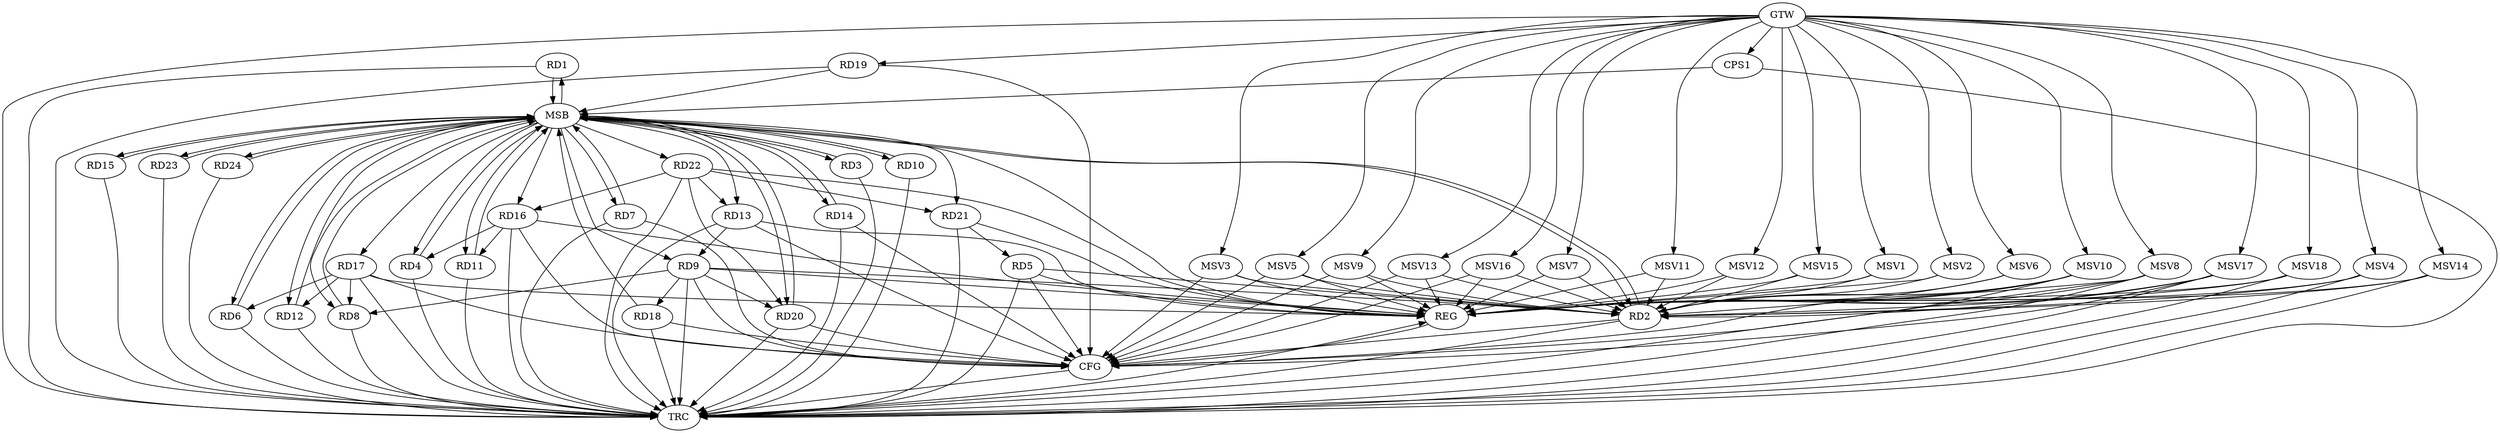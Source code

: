 strict digraph G {
  RD1 [ label="RD1" ];
  RD2 [ label="RD2" ];
  RD3 [ label="RD3" ];
  RD4 [ label="RD4" ];
  RD5 [ label="RD5" ];
  RD6 [ label="RD6" ];
  RD7 [ label="RD7" ];
  RD8 [ label="RD8" ];
  RD9 [ label="RD9" ];
  RD10 [ label="RD10" ];
  RD11 [ label="RD11" ];
  RD12 [ label="RD12" ];
  RD13 [ label="RD13" ];
  RD14 [ label="RD14" ];
  RD15 [ label="RD15" ];
  RD16 [ label="RD16" ];
  RD17 [ label="RD17" ];
  RD18 [ label="RD18" ];
  RD19 [ label="RD19" ];
  RD20 [ label="RD20" ];
  RD21 [ label="RD21" ];
  RD22 [ label="RD22" ];
  RD23 [ label="RD23" ];
  RD24 [ label="RD24" ];
  CPS1 [ label="CPS1" ];
  GTW [ label="GTW" ];
  REG [ label="REG" ];
  MSB [ label="MSB" ];
  CFG [ label="CFG" ];
  TRC [ label="TRC" ];
  MSV1 [ label="MSV1" ];
  MSV2 [ label="MSV2" ];
  MSV3 [ label="MSV3" ];
  MSV4 [ label="MSV4" ];
  MSV5 [ label="MSV5" ];
  MSV6 [ label="MSV6" ];
  MSV7 [ label="MSV7" ];
  MSV8 [ label="MSV8" ];
  MSV9 [ label="MSV9" ];
  MSV10 [ label="MSV10" ];
  MSV11 [ label="MSV11" ];
  MSV12 [ label="MSV12" ];
  MSV13 [ label="MSV13" ];
  MSV14 [ label="MSV14" ];
  MSV15 [ label="MSV15" ];
  MSV16 [ label="MSV16" ];
  MSV17 [ label="MSV17" ];
  MSV18 [ label="MSV18" ];
  RD5 -> RD2;
  RD9 -> RD2;
  RD16 -> RD4;
  RD21 -> RD5;
  RD17 -> RD6;
  RD9 -> RD8;
  RD17 -> RD8;
  RD13 -> RD9;
  RD9 -> RD18;
  RD9 -> RD20;
  RD16 -> RD11;
  RD17 -> RD12;
  RD22 -> RD13;
  RD22 -> RD16;
  RD22 -> RD20;
  RD22 -> RD21;
  GTW -> RD19;
  GTW -> CPS1;
  RD5 -> REG;
  RD9 -> REG;
  RD13 -> REG;
  RD16 -> REG;
  RD17 -> REG;
  RD21 -> REG;
  RD22 -> REG;
  RD1 -> MSB;
  MSB -> RD11;
  MSB -> RD12;
  MSB -> REG;
  RD2 -> MSB;
  RD3 -> MSB;
  MSB -> RD23;
  RD4 -> MSB;
  MSB -> RD1;
  MSB -> RD7;
  MSB -> RD9;
  MSB -> RD14;
  MSB -> RD17;
  RD6 -> MSB;
  RD7 -> MSB;
  MSB -> RD2;
  MSB -> RD24;
  RD8 -> MSB;
  MSB -> RD16;
  RD10 -> MSB;
  RD11 -> MSB;
  MSB -> RD15;
  MSB -> RD20;
  MSB -> RD21;
  RD12 -> MSB;
  RD14 -> MSB;
  MSB -> RD3;
  MSB -> RD4;
  MSB -> RD8;
  MSB -> RD13;
  MSB -> RD22;
  RD15 -> MSB;
  RD18 -> MSB;
  RD19 -> MSB;
  RD20 -> MSB;
  RD23 -> MSB;
  RD24 -> MSB;
  CPS1 -> MSB;
  MSB -> RD6;
  MSB -> RD10;
  RD14 -> CFG;
  RD9 -> CFG;
  RD20 -> CFG;
  RD5 -> CFG;
  RD13 -> CFG;
  RD16 -> CFG;
  RD19 -> CFG;
  RD17 -> CFG;
  RD2 -> CFG;
  RD7 -> CFG;
  RD18 -> CFG;
  REG -> CFG;
  RD1 -> TRC;
  RD2 -> TRC;
  RD3 -> TRC;
  RD4 -> TRC;
  RD5 -> TRC;
  RD6 -> TRC;
  RD7 -> TRC;
  RD8 -> TRC;
  RD9 -> TRC;
  RD10 -> TRC;
  RD11 -> TRC;
  RD12 -> TRC;
  RD13 -> TRC;
  RD14 -> TRC;
  RD15 -> TRC;
  RD16 -> TRC;
  RD17 -> TRC;
  RD18 -> TRC;
  RD19 -> TRC;
  RD20 -> TRC;
  RD21 -> TRC;
  RD22 -> TRC;
  RD23 -> TRC;
  RD24 -> TRC;
  CPS1 -> TRC;
  GTW -> TRC;
  CFG -> TRC;
  TRC -> REG;
  MSV1 -> RD2;
  MSV2 -> RD2;
  MSV3 -> RD2;
  MSV4 -> RD2;
  GTW -> MSV1;
  MSV1 -> REG;
  GTW -> MSV2;
  MSV2 -> REG;
  GTW -> MSV3;
  MSV3 -> REG;
  MSV3 -> CFG;
  GTW -> MSV4;
  MSV4 -> REG;
  MSV4 -> TRC;
  MSV5 -> RD2;
  MSV6 -> RD2;
  GTW -> MSV5;
  MSV5 -> REG;
  MSV5 -> CFG;
  GTW -> MSV6;
  MSV6 -> REG;
  MSV7 -> RD2;
  GTW -> MSV7;
  MSV7 -> REG;
  MSV8 -> RD2;
  GTW -> MSV8;
  MSV8 -> REG;
  MSV8 -> TRC;
  MSV8 -> CFG;
  MSV9 -> RD2;
  GTW -> MSV9;
  MSV9 -> REG;
  MSV9 -> CFG;
  MSV10 -> RD2;
  MSV11 -> RD2;
  GTW -> MSV10;
  MSV10 -> REG;
  MSV10 -> TRC;
  MSV10 -> CFG;
  GTW -> MSV11;
  MSV11 -> REG;
  MSV12 -> RD2;
  GTW -> MSV12;
  MSV12 -> REG;
  MSV13 -> RD2;
  GTW -> MSV13;
  MSV13 -> REG;
  MSV13 -> CFG;
  MSV14 -> RD2;
  MSV15 -> RD2;
  MSV16 -> RD2;
  MSV17 -> RD2;
  GTW -> MSV14;
  MSV14 -> REG;
  MSV14 -> TRC;
  GTW -> MSV15;
  MSV15 -> REG;
  GTW -> MSV16;
  MSV16 -> REG;
  MSV16 -> CFG;
  GTW -> MSV17;
  MSV17 -> REG;
  MSV17 -> TRC;
  MSV17 -> CFG;
  MSV18 -> RD2;
  GTW -> MSV18;
  MSV18 -> REG;
  MSV18 -> TRC;
}
